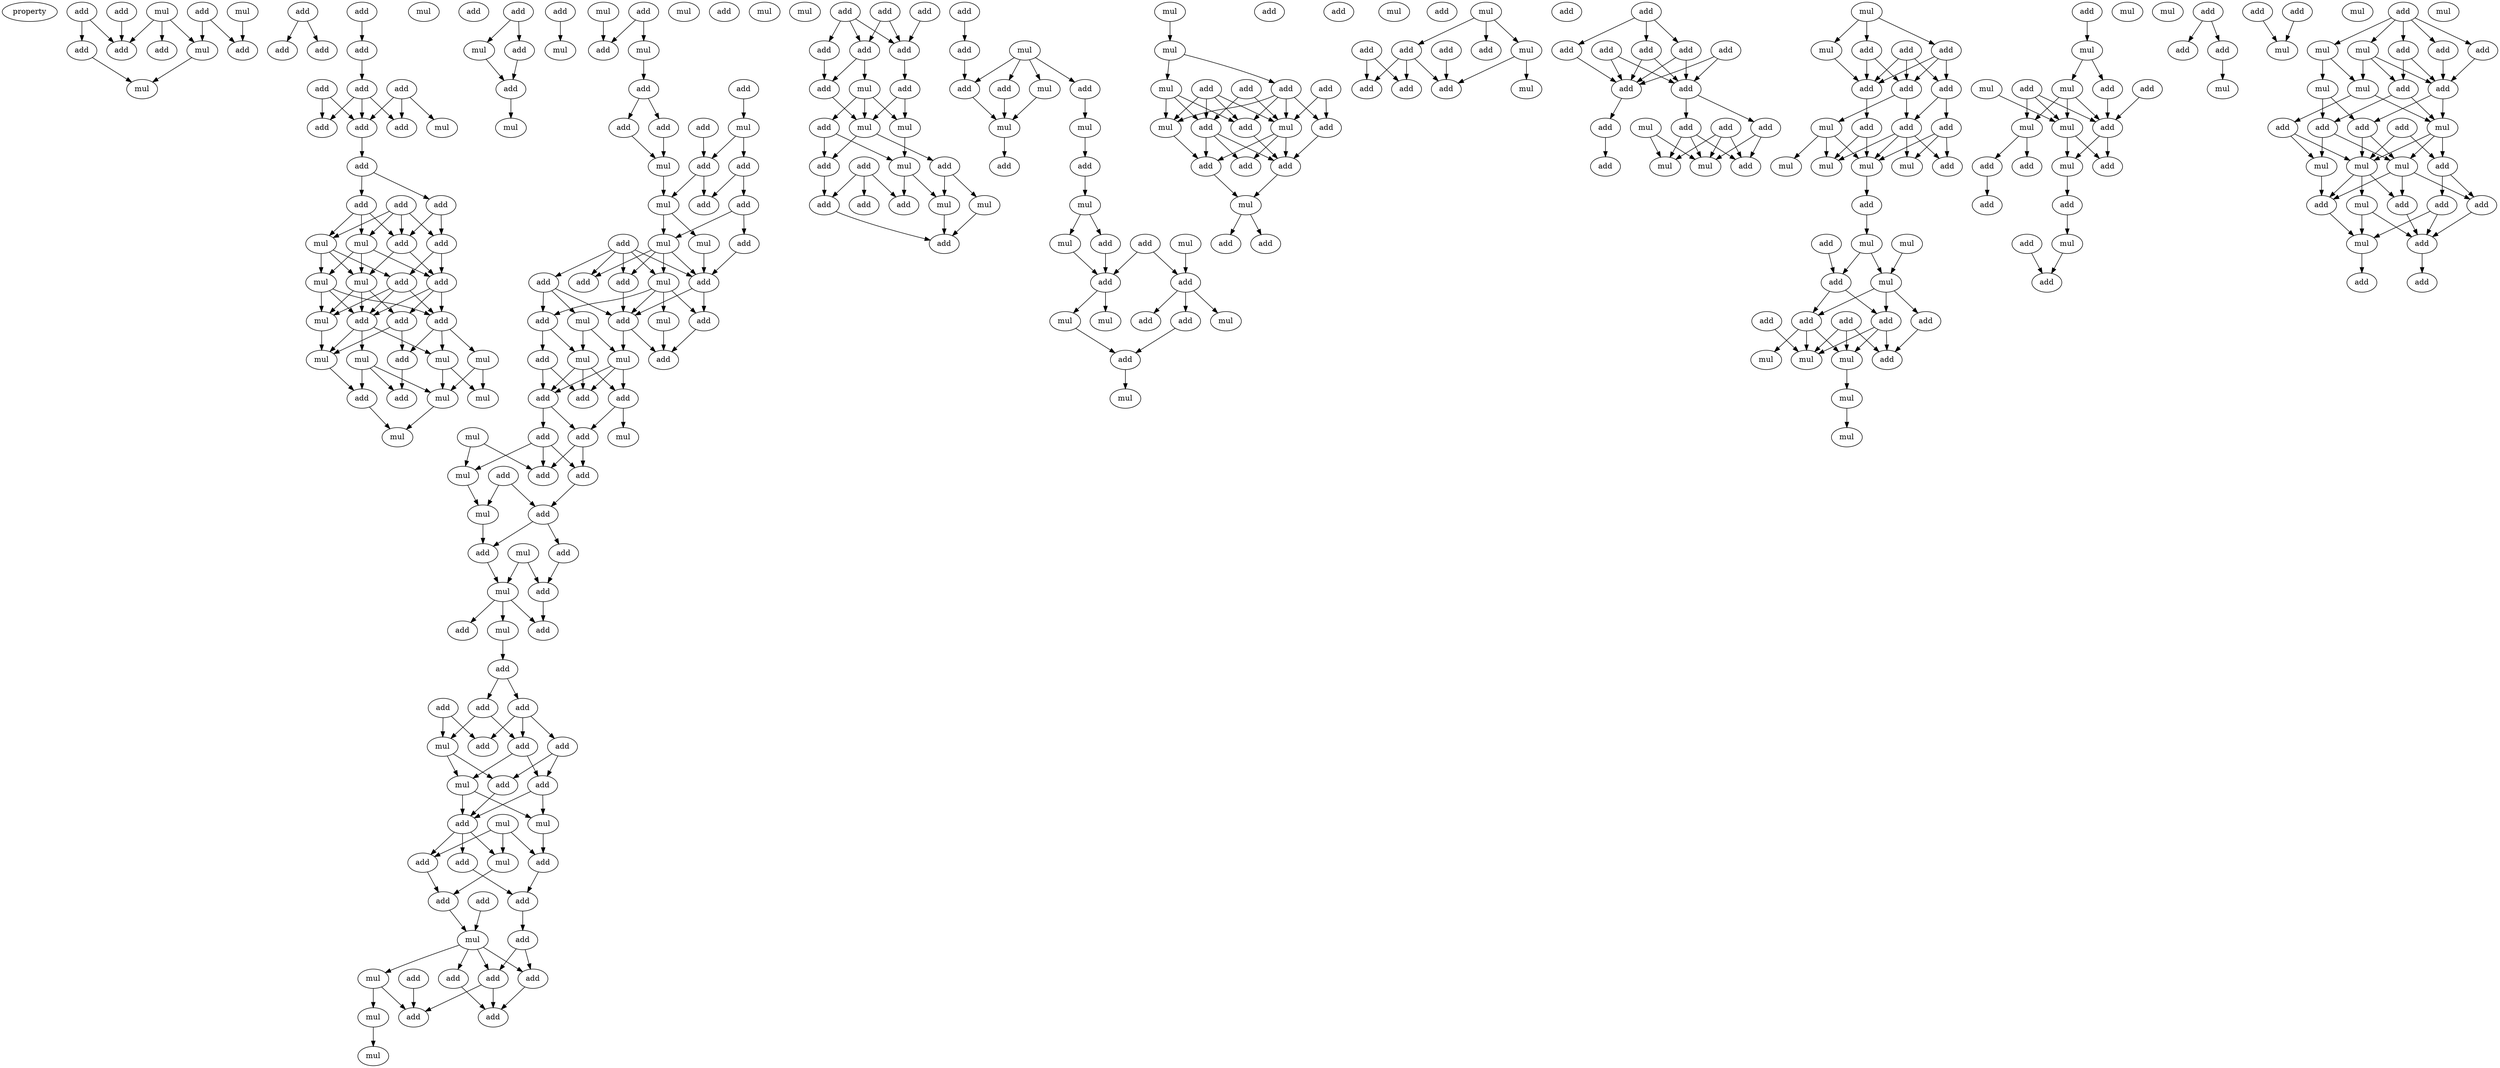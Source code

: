 digraph {
    node [fontcolor=black]
    property [mul=2,lf=1.8]
    0 [ label = add ];
    1 [ label = add ];
    2 [ label = add ];
    3 [ label = mul ];
    4 [ label = mul ];
    5 [ label = add ];
    6 [ label = mul ];
    7 [ label = add ];
    8 [ label = add ];
    9 [ label = add ];
    10 [ label = add ];
    11 [ label = mul ];
    12 [ label = add ];
    13 [ label = mul ];
    14 [ label = add ];
    15 [ label = add ];
    16 [ label = add ];
    17 [ label = add ];
    18 [ label = add ];
    19 [ label = add ];
    20 [ label = add ];
    21 [ label = add ];
    22 [ label = add ];
    23 [ label = mul ];
    24 [ label = add ];
    25 [ label = add ];
    26 [ label = add ];
    27 [ label = add ];
    28 [ label = add ];
    29 [ label = add ];
    30 [ label = mul ];
    31 [ label = mul ];
    32 [ label = add ];
    33 [ label = add ];
    34 [ label = add ];
    35 [ label = mul ];
    36 [ label = mul ];
    37 [ label = mul ];
    38 [ label = add ];
    39 [ label = add ];
    40 [ label = add ];
    41 [ label = add ];
    42 [ label = mul ];
    43 [ label = mul ];
    44 [ label = mul ];
    45 [ label = mul ];
    46 [ label = mul ];
    47 [ label = add ];
    48 [ label = mul ];
    49 [ label = add ];
    50 [ label = mul ];
    51 [ label = add ];
    52 [ label = add ];
    53 [ label = mul ];
    54 [ label = add ];
    55 [ label = add ];
    56 [ label = mul ];
    57 [ label = mul ];
    58 [ label = add ];
    59 [ label = mul ];
    60 [ label = mul ];
    61 [ label = add ];
    62 [ label = mul ];
    63 [ label = add ];
    64 [ label = add ];
    65 [ label = add ];
    66 [ label = add ];
    67 [ label = add ];
    68 [ label = mul ];
    69 [ label = add ];
    70 [ label = mul ];
    71 [ label = add ];
    72 [ label = add ];
    73 [ label = add ];
    74 [ label = add ];
    75 [ label = mul ];
    76 [ label = mul ];
    77 [ label = mul ];
    78 [ label = add ];
    79 [ label = add ];
    80 [ label = add ];
    81 [ label = add ];
    82 [ label = mul ];
    83 [ label = add ];
    84 [ label = add ];
    85 [ label = mul ];
    86 [ label = mul ];
    87 [ label = add ];
    88 [ label = add ];
    89 [ label = add ];
    90 [ label = mul ];
    91 [ label = add ];
    92 [ label = mul ];
    93 [ label = add ];
    94 [ label = add ];
    95 [ label = add ];
    96 [ label = add ];
    97 [ label = add ];
    98 [ label = mul ];
    99 [ label = add ];
    100 [ label = mul ];
    101 [ label = mul ];
    102 [ label = add ];
    103 [ label = add ];
    104 [ label = add ];
    105 [ label = mul ];
    106 [ label = add ];
    107 [ label = add ];
    108 [ label = mul ];
    109 [ label = add ];
    110 [ label = add ];
    111 [ label = mul ];
    112 [ label = mul ];
    113 [ label = add ];
    114 [ label = add ];
    115 [ label = add ];
    116 [ label = add ];
    117 [ label = add ];
    118 [ label = add ];
    119 [ label = add ];
    120 [ label = mul ];
    121 [ label = add ];
    122 [ label = mul ];
    123 [ label = add ];
    124 [ label = mul ];
    125 [ label = add ];
    126 [ label = add ];
    127 [ label = mul ];
    128 [ label = add ];
    129 [ label = mul ];
    130 [ label = mul ];
    131 [ label = add ];
    132 [ label = add ];
    133 [ label = add ];
    134 [ label = add ];
    135 [ label = add ];
    136 [ label = add ];
    137 [ label = add ];
    138 [ label = mul ];
    139 [ label = add ];
    140 [ label = add ];
    141 [ label = add ];
    142 [ label = add ];
    143 [ label = mul ];
    144 [ label = add ];
    145 [ label = add ];
    146 [ label = mul ];
    147 [ label = mul ];
    148 [ label = mul ];
    149 [ label = add ];
    150 [ label = add ];
    151 [ label = add ];
    152 [ label = add ];
    153 [ label = add ];
    154 [ label = add ];
    155 [ label = add ];
    156 [ label = add ];
    157 [ label = mul ];
    158 [ label = add ];
    159 [ label = mul ];
    160 [ label = mul ];
    161 [ label = add ];
    162 [ label = add ];
    163 [ label = add ];
    164 [ label = mul ];
    165 [ label = mul ];
    166 [ label = add ];
    167 [ label = add ];
    168 [ label = mul ];
    169 [ label = add ];
    170 [ label = add ];
    171 [ label = add ];
    172 [ label = add ];
    173 [ label = mul ];
    174 [ label = add ];
    175 [ label = add ];
    176 [ label = mul ];
    177 [ label = add ];
    178 [ label = mul ];
    179 [ label = mul ];
    180 [ label = add ];
    181 [ label = add ];
    182 [ label = mul ];
    183 [ label = mul ];
    184 [ label = add ];
    185 [ label = mul ];
    186 [ label = add ];
    187 [ label = add ];
    188 [ label = add ];
    189 [ label = add ];
    190 [ label = add ];
    191 [ label = mul ];
    192 [ label = mul ];
    193 [ label = mul ];
    194 [ label = add ];
    195 [ label = mul ];
    196 [ label = mul ];
    197 [ label = add ];
    198 [ label = mul ];
    199 [ label = add ];
    200 [ label = add ];
    201 [ label = add ];
    202 [ label = add ];
    203 [ label = mul ];
    204 [ label = mul ];
    205 [ label = add ];
    206 [ label = mul ];
    207 [ label = add ];
    208 [ label = add ];
    209 [ label = add ];
    210 [ label = add ];
    211 [ label = add ];
    212 [ label = mul ];
    213 [ label = add ];
    214 [ label = add ];
    215 [ label = add ];
    216 [ label = mul ];
    217 [ label = add ];
    218 [ label = mul ];
    219 [ label = add ];
    220 [ label = add ];
    221 [ label = add ];
    222 [ label = add ];
    223 [ label = mul ];
    224 [ label = add ];
    225 [ label = add ];
    226 [ label = add ];
    227 [ label = mul ];
    228 [ label = add ];
    229 [ label = add ];
    230 [ label = add ];
    231 [ label = add ];
    232 [ label = add ];
    233 [ label = add ];
    234 [ label = add ];
    235 [ label = add ];
    236 [ label = add ];
    237 [ label = add ];
    238 [ label = add ];
    239 [ label = add ];
    240 [ label = add ];
    241 [ label = mul ];
    242 [ label = add ];
    243 [ label = mul ];
    244 [ label = add ];
    245 [ label = mul ];
    246 [ label = mul ];
    247 [ label = add ];
    248 [ label = mul ];
    249 [ label = add ];
    250 [ label = add ];
    251 [ label = add ];
    252 [ label = add ];
    253 [ label = add ];
    254 [ label = mul ];
    255 [ label = add ];
    256 [ label = add ];
    257 [ label = add ];
    258 [ label = mul ];
    259 [ label = add ];
    260 [ label = mul ];
    261 [ label = mul ];
    262 [ label = mul ];
    263 [ label = add ];
    264 [ label = add ];
    265 [ label = mul ];
    266 [ label = mul ];
    267 [ label = add ];
    268 [ label = mul ];
    269 [ label = add ];
    270 [ label = add ];
    271 [ label = add ];
    272 [ label = add ];
    273 [ label = add ];
    274 [ label = mul ];
    275 [ label = add ];
    276 [ label = mul ];
    277 [ label = mul ];
    278 [ label = mul ];
    279 [ label = mul ];
    280 [ label = add ];
    281 [ label = mul ];
    282 [ label = mul ];
    283 [ label = add ];
    284 [ label = add ];
    285 [ label = add ];
    286 [ label = mul ];
    287 [ label = mul ];
    288 [ label = mul ];
    289 [ label = add ];
    290 [ label = add ];
    291 [ label = add ];
    292 [ label = mul ];
    293 [ label = add ];
    294 [ label = add ];
    295 [ label = add ];
    296 [ label = add ];
    297 [ label = mul ];
    298 [ label = mul ];
    299 [ label = add ];
    300 [ label = mul ];
    301 [ label = add ];
    302 [ label = add ];
    303 [ label = add ];
    304 [ label = mul ];
    305 [ label = add ];
    306 [ label = add ];
    307 [ label = mul ];
    308 [ label = mul ];
    309 [ label = add ];
    310 [ label = mul ];
    311 [ label = add ];
    312 [ label = add ];
    313 [ label = add ];
    314 [ label = mul ];
    315 [ label = mul ];
    316 [ label = add ];
    317 [ label = mul ];
    318 [ label = add ];
    319 [ label = add ];
    320 [ label = add ];
    321 [ label = mul ];
    322 [ label = add ];
    323 [ label = add ];
    324 [ label = add ];
    325 [ label = mul ];
    326 [ label = mul ];
    327 [ label = mul ];
    328 [ label = mul ];
    329 [ label = add ];
    330 [ label = add ];
    331 [ label = add ];
    332 [ label = add ];
    333 [ label = add ];
    334 [ label = mul ];
    335 [ label = add ];
    336 [ label = mul ];
    337 [ label = add ];
    0 -> 7 [ name = 0 ];
    1 -> 5 [ name = 1 ];
    1 -> 7 [ name = 2 ];
    2 -> 6 [ name = 3 ];
    2 -> 9 [ name = 4 ];
    3 -> 9 [ name = 5 ];
    4 -> 6 [ name = 6 ];
    4 -> 7 [ name = 7 ];
    4 -> 8 [ name = 8 ];
    5 -> 11 [ name = 9 ];
    6 -> 11 [ name = 10 ];
    10 -> 14 [ name = 11 ];
    10 -> 15 [ name = 12 ];
    12 -> 16 [ name = 13 ];
    16 -> 18 [ name = 14 ];
    17 -> 20 [ name = 15 ];
    17 -> 24 [ name = 16 ];
    18 -> 20 [ name = 17 ];
    18 -> 21 [ name = 18 ];
    18 -> 24 [ name = 19 ];
    19 -> 21 [ name = 20 ];
    19 -> 23 [ name = 21 ];
    19 -> 24 [ name = 22 ];
    24 -> 25 [ name = 23 ];
    25 -> 27 [ name = 24 ];
    25 -> 28 [ name = 25 ];
    26 -> 29 [ name = 26 ];
    26 -> 30 [ name = 27 ];
    26 -> 31 [ name = 28 ];
    26 -> 32 [ name = 29 ];
    27 -> 29 [ name = 30 ];
    27 -> 30 [ name = 31 ];
    27 -> 31 [ name = 32 ];
    28 -> 29 [ name = 33 ];
    28 -> 32 [ name = 34 ];
    29 -> 33 [ name = 35 ];
    29 -> 35 [ name = 36 ];
    30 -> 34 [ name = 37 ];
    30 -> 35 [ name = 38 ];
    30 -> 36 [ name = 39 ];
    31 -> 33 [ name = 40 ];
    31 -> 35 [ name = 41 ];
    31 -> 36 [ name = 42 ];
    32 -> 33 [ name = 43 ];
    32 -> 34 [ name = 44 ];
    33 -> 38 [ name = 45 ];
    33 -> 39 [ name = 46 ];
    33 -> 40 [ name = 47 ];
    34 -> 37 [ name = 48 ];
    34 -> 38 [ name = 49 ];
    34 -> 39 [ name = 50 ];
    35 -> 37 [ name = 51 ];
    35 -> 39 [ name = 52 ];
    35 -> 40 [ name = 53 ];
    36 -> 37 [ name = 54 ];
    36 -> 38 [ name = 55 ];
    36 -> 39 [ name = 56 ];
    37 -> 45 [ name = 57 ];
    38 -> 41 [ name = 58 ];
    38 -> 43 [ name = 59 ];
    38 -> 44 [ name = 60 ];
    39 -> 42 [ name = 61 ];
    39 -> 43 [ name = 62 ];
    39 -> 45 [ name = 63 ];
    40 -> 41 [ name = 64 ];
    40 -> 45 [ name = 65 ];
    41 -> 49 [ name = 66 ];
    42 -> 46 [ name = 67 ];
    42 -> 47 [ name = 68 ];
    42 -> 49 [ name = 69 ];
    43 -> 46 [ name = 70 ];
    43 -> 48 [ name = 71 ];
    44 -> 46 [ name = 72 ];
    44 -> 48 [ name = 73 ];
    45 -> 47 [ name = 74 ];
    46 -> 50 [ name = 75 ];
    47 -> 50 [ name = 76 ];
    51 -> 53 [ name = 77 ];
    51 -> 54 [ name = 78 ];
    52 -> 56 [ name = 79 ];
    53 -> 55 [ name = 80 ];
    54 -> 55 [ name = 81 ];
    55 -> 57 [ name = 82 ];
    58 -> 61 [ name = 83 ];
    58 -> 62 [ name = 84 ];
    60 -> 61 [ name = 85 ];
    62 -> 63 [ name = 86 ];
    63 -> 66 [ name = 87 ];
    63 -> 67 [ name = 88 ];
    64 -> 68 [ name = 89 ];
    66 -> 70 [ name = 90 ];
    67 -> 70 [ name = 91 ];
    68 -> 71 [ name = 92 ];
    68 -> 72 [ name = 93 ];
    69 -> 71 [ name = 94 ];
    70 -> 75 [ name = 95 ];
    71 -> 73 [ name = 96 ];
    71 -> 75 [ name = 97 ];
    72 -> 73 [ name = 98 ];
    72 -> 74 [ name = 99 ];
    74 -> 77 [ name = 100 ];
    74 -> 78 [ name = 101 ];
    75 -> 76 [ name = 102 ];
    75 -> 77 [ name = 103 ];
    76 -> 80 [ name = 104 ];
    77 -> 80 [ name = 105 ];
    77 -> 81 [ name = 106 ];
    77 -> 82 [ name = 107 ];
    77 -> 83 [ name = 108 ];
    78 -> 80 [ name = 109 ];
    79 -> 80 [ name = 110 ];
    79 -> 81 [ name = 111 ];
    79 -> 82 [ name = 112 ];
    79 -> 83 [ name = 113 ];
    79 -> 84 [ name = 114 ];
    80 -> 87 [ name = 115 ];
    80 -> 88 [ name = 116 ];
    82 -> 86 [ name = 117 ];
    82 -> 87 [ name = 118 ];
    82 -> 88 [ name = 119 ];
    82 -> 89 [ name = 120 ];
    83 -> 88 [ name = 121 ];
    84 -> 85 [ name = 122 ];
    84 -> 88 [ name = 123 ];
    84 -> 89 [ name = 124 ];
    85 -> 90 [ name = 125 ];
    85 -> 92 [ name = 126 ];
    86 -> 91 [ name = 127 ];
    87 -> 91 [ name = 128 ];
    88 -> 91 [ name = 129 ];
    88 -> 92 [ name = 130 ];
    89 -> 90 [ name = 131 ];
    89 -> 93 [ name = 132 ];
    90 -> 94 [ name = 133 ];
    90 -> 95 [ name = 134 ];
    90 -> 96 [ name = 135 ];
    92 -> 94 [ name = 136 ];
    92 -> 95 [ name = 137 ];
    92 -> 96 [ name = 138 ];
    93 -> 94 [ name = 139 ];
    93 -> 95 [ name = 140 ];
    94 -> 97 [ name = 141 ];
    94 -> 99 [ name = 142 ];
    96 -> 99 [ name = 143 ];
    96 -> 100 [ name = 144 ];
    97 -> 101 [ name = 145 ];
    97 -> 103 [ name = 146 ];
    97 -> 104 [ name = 147 ];
    98 -> 101 [ name = 148 ];
    98 -> 103 [ name = 149 ];
    99 -> 103 [ name = 150 ];
    99 -> 104 [ name = 151 ];
    101 -> 105 [ name = 152 ];
    102 -> 105 [ name = 153 ];
    102 -> 106 [ name = 154 ];
    104 -> 106 [ name = 155 ];
    105 -> 107 [ name = 156 ];
    106 -> 107 [ name = 157 ];
    106 -> 109 [ name = 158 ];
    107 -> 111 [ name = 159 ];
    108 -> 110 [ name = 160 ];
    108 -> 111 [ name = 161 ];
    109 -> 110 [ name = 162 ];
    110 -> 114 [ name = 163 ];
    111 -> 112 [ name = 164 ];
    111 -> 113 [ name = 165 ];
    111 -> 114 [ name = 166 ];
    112 -> 115 [ name = 167 ];
    115 -> 116 [ name = 168 ];
    115 -> 117 [ name = 169 ];
    116 -> 119 [ name = 170 ];
    116 -> 121 [ name = 171 ];
    116 -> 123 [ name = 172 ];
    117 -> 121 [ name = 173 ];
    117 -> 122 [ name = 174 ];
    118 -> 122 [ name = 175 ];
    118 -> 123 [ name = 176 ];
    119 -> 125 [ name = 177 ];
    119 -> 126 [ name = 178 ];
    121 -> 124 [ name = 179 ];
    121 -> 126 [ name = 180 ];
    122 -> 124 [ name = 181 ];
    122 -> 125 [ name = 182 ];
    124 -> 128 [ name = 183 ];
    124 -> 129 [ name = 184 ];
    125 -> 128 [ name = 185 ];
    126 -> 128 [ name = 186 ];
    126 -> 129 [ name = 187 ];
    127 -> 130 [ name = 188 ];
    127 -> 131 [ name = 189 ];
    127 -> 132 [ name = 190 ];
    128 -> 130 [ name = 191 ];
    128 -> 131 [ name = 192 ];
    128 -> 133 [ name = 193 ];
    129 -> 132 [ name = 194 ];
    130 -> 136 [ name = 195 ];
    131 -> 136 [ name = 196 ];
    132 -> 135 [ name = 197 ];
    133 -> 135 [ name = 198 ];
    134 -> 138 [ name = 199 ];
    135 -> 137 [ name = 200 ];
    136 -> 138 [ name = 201 ];
    137 -> 139 [ name = 202 ];
    137 -> 140 [ name = 203 ];
    138 -> 139 [ name = 204 ];
    138 -> 140 [ name = 205 ];
    138 -> 141 [ name = 206 ];
    138 -> 143 [ name = 207 ];
    139 -> 144 [ name = 208 ];
    139 -> 145 [ name = 209 ];
    140 -> 145 [ name = 210 ];
    141 -> 145 [ name = 211 ];
    142 -> 144 [ name = 212 ];
    143 -> 144 [ name = 213 ];
    143 -> 147 [ name = 214 ];
    147 -> 148 [ name = 215 ];
    149 -> 154 [ name = 216 ];
    150 -> 152 [ name = 217 ];
    150 -> 154 [ name = 218 ];
    151 -> 152 [ name = 219 ];
    151 -> 153 [ name = 220 ];
    151 -> 154 [ name = 221 ];
    152 -> 156 [ name = 222 ];
    152 -> 157 [ name = 223 ];
    153 -> 156 [ name = 224 ];
    154 -> 155 [ name = 225 ];
    155 -> 159 [ name = 226 ];
    155 -> 160 [ name = 227 ];
    156 -> 160 [ name = 228 ];
    157 -> 158 [ name = 229 ];
    157 -> 159 [ name = 230 ];
    157 -> 160 [ name = 231 ];
    158 -> 163 [ name = 232 ];
    158 -> 164 [ name = 233 ];
    159 -> 164 [ name = 234 ];
    160 -> 161 [ name = 235 ];
    160 -> 163 [ name = 236 ];
    161 -> 165 [ name = 237 ];
    161 -> 168 [ name = 238 ];
    162 -> 166 [ name = 239 ];
    162 -> 167 [ name = 240 ];
    162 -> 169 [ name = 241 ];
    163 -> 167 [ name = 242 ];
    164 -> 166 [ name = 243 ];
    164 -> 168 [ name = 244 ];
    165 -> 170 [ name = 245 ];
    167 -> 170 [ name = 246 ];
    168 -> 170 [ name = 247 ];
    171 -> 172 [ name = 248 ];
    172 -> 177 [ name = 249 ];
    173 -> 174 [ name = 250 ];
    173 -> 175 [ name = 251 ];
    173 -> 176 [ name = 252 ];
    173 -> 177 [ name = 253 ];
    174 -> 178 [ name = 254 ];
    175 -> 179 [ name = 255 ];
    176 -> 178 [ name = 256 ];
    177 -> 178 [ name = 257 ];
    178 -> 180 [ name = 258 ];
    179 -> 181 [ name = 259 ];
    181 -> 182 [ name = 260 ];
    182 -> 183 [ name = 261 ];
    182 -> 184 [ name = 262 ];
    183 -> 187 [ name = 263 ];
    184 -> 187 [ name = 264 ];
    185 -> 188 [ name = 265 ];
    186 -> 187 [ name = 266 ];
    186 -> 188 [ name = 267 ];
    187 -> 191 [ name = 268 ];
    187 -> 193 [ name = 269 ];
    188 -> 189 [ name = 270 ];
    188 -> 190 [ name = 271 ];
    188 -> 192 [ name = 272 ];
    190 -> 194 [ name = 273 ];
    191 -> 194 [ name = 274 ];
    194 -> 196 [ name = 275 ];
    195 -> 198 [ name = 276 ];
    198 -> 200 [ name = 277 ];
    198 -> 203 [ name = 278 ];
    199 -> 205 [ name = 279 ];
    199 -> 206 [ name = 280 ];
    200 -> 204 [ name = 281 ];
    200 -> 205 [ name = 282 ];
    200 -> 206 [ name = 283 ];
    200 -> 207 [ name = 284 ];
    201 -> 206 [ name = 285 ];
    201 -> 208 [ name = 286 ];
    202 -> 204 [ name = 287 ];
    202 -> 206 [ name = 288 ];
    202 -> 207 [ name = 289 ];
    202 -> 208 [ name = 290 ];
    203 -> 204 [ name = 291 ];
    203 -> 207 [ name = 292 ];
    203 -> 208 [ name = 293 ];
    204 -> 209 [ name = 294 ];
    205 -> 211 [ name = 295 ];
    206 -> 209 [ name = 296 ];
    206 -> 210 [ name = 297 ];
    206 -> 211 [ name = 298 ];
    207 -> 211 [ name = 299 ];
    208 -> 209 [ name = 300 ];
    208 -> 210 [ name = 301 ];
    208 -> 211 [ name = 302 ];
    209 -> 212 [ name = 303 ];
    211 -> 212 [ name = 304 ];
    212 -> 214 [ name = 305 ];
    212 -> 215 [ name = 306 ];
    218 -> 220 [ name = 307 ];
    218 -> 222 [ name = 308 ];
    218 -> 223 [ name = 309 ];
    219 -> 225 [ name = 310 ];
    220 -> 224 [ name = 311 ];
    220 -> 225 [ name = 312 ];
    220 -> 226 [ name = 313 ];
    221 -> 224 [ name = 314 ];
    221 -> 226 [ name = 315 ];
    223 -> 225 [ name = 316 ];
    223 -> 227 [ name = 317 ];
    229 -> 231 [ name = 318 ];
    229 -> 233 [ name = 319 ];
    229 -> 234 [ name = 320 ];
    230 -> 235 [ name = 321 ];
    230 -> 236 [ name = 322 ];
    231 -> 235 [ name = 323 ];
    231 -> 236 [ name = 324 ];
    232 -> 235 [ name = 325 ];
    232 -> 236 [ name = 326 ];
    233 -> 236 [ name = 327 ];
    234 -> 235 [ name = 328 ];
    234 -> 236 [ name = 329 ];
    235 -> 238 [ name = 330 ];
    235 -> 240 [ name = 331 ];
    236 -> 237 [ name = 332 ];
    237 -> 244 [ name = 333 ];
    238 -> 242 [ name = 334 ];
    238 -> 243 [ name = 335 ];
    238 -> 245 [ name = 336 ];
    239 -> 242 [ name = 337 ];
    239 -> 243 [ name = 338 ];
    239 -> 245 [ name = 339 ];
    240 -> 242 [ name = 340 ];
    240 -> 245 [ name = 341 ];
    241 -> 243 [ name = 342 ];
    241 -> 245 [ name = 343 ];
    246 -> 248 [ name = 344 ];
    246 -> 249 [ name = 345 ];
    246 -> 250 [ name = 346 ];
    247 -> 251 [ name = 347 ];
    247 -> 252 [ name = 348 ];
    247 -> 253 [ name = 349 ];
    248 -> 253 [ name = 350 ];
    249 -> 251 [ name = 351 ];
    249 -> 252 [ name = 352 ];
    249 -> 253 [ name = 353 ];
    250 -> 252 [ name = 354 ];
    250 -> 253 [ name = 355 ];
    251 -> 256 [ name = 356 ];
    251 -> 257 [ name = 357 ];
    252 -> 254 [ name = 358 ];
    252 -> 257 [ name = 359 ];
    253 -> 255 [ name = 360 ];
    254 -> 258 [ name = 361 ];
    254 -> 261 [ name = 362 ];
    254 -> 262 [ name = 363 ];
    255 -> 258 [ name = 364 ];
    255 -> 261 [ name = 365 ];
    256 -> 258 [ name = 366 ];
    256 -> 259 [ name = 367 ];
    256 -> 260 [ name = 368 ];
    257 -> 258 [ name = 369 ];
    257 -> 259 [ name = 370 ];
    257 -> 260 [ name = 371 ];
    257 -> 261 [ name = 372 ];
    258 -> 263 [ name = 373 ];
    263 -> 266 [ name = 374 ];
    264 -> 267 [ name = 375 ];
    265 -> 268 [ name = 376 ];
    266 -> 267 [ name = 377 ];
    266 -> 268 [ name = 378 ];
    267 -> 270 [ name = 379 ];
    267 -> 271 [ name = 380 ];
    268 -> 270 [ name = 381 ];
    268 -> 271 [ name = 382 ];
    268 -> 273 [ name = 383 ];
    269 -> 277 [ name = 384 ];
    270 -> 275 [ name = 385 ];
    270 -> 276 [ name = 386 ];
    270 -> 277 [ name = 387 ];
    271 -> 274 [ name = 388 ];
    271 -> 276 [ name = 389 ];
    271 -> 277 [ name = 390 ];
    272 -> 275 [ name = 391 ];
    272 -> 276 [ name = 392 ];
    272 -> 277 [ name = 393 ];
    273 -> 275 [ name = 394 ];
    276 -> 278 [ name = 395 ];
    278 -> 279 [ name = 396 ];
    280 -> 281 [ name = 397 ];
    281 -> 284 [ name = 398 ];
    281 -> 286 [ name = 399 ];
    282 -> 287 [ name = 400 ];
    283 -> 287 [ name = 401 ];
    283 -> 288 [ name = 402 ];
    283 -> 289 [ name = 403 ];
    284 -> 289 [ name = 404 ];
    285 -> 289 [ name = 405 ];
    286 -> 287 [ name = 406 ];
    286 -> 288 [ name = 407 ];
    286 -> 289 [ name = 408 ];
    287 -> 292 [ name = 409 ];
    287 -> 293 [ name = 410 ];
    288 -> 290 [ name = 411 ];
    288 -> 291 [ name = 412 ];
    289 -> 292 [ name = 413 ];
    289 -> 293 [ name = 414 ];
    290 -> 295 [ name = 415 ];
    292 -> 294 [ name = 416 ];
    294 -> 298 [ name = 417 ];
    296 -> 299 [ name = 418 ];
    298 -> 299 [ name = 419 ];
    301 -> 303 [ name = 420 ];
    301 -> 305 [ name = 421 ];
    302 -> 307 [ name = 422 ];
    305 -> 308 [ name = 423 ];
    306 -> 307 [ name = 424 ];
    309 -> 310 [ name = 425 ];
    309 -> 311 [ name = 426 ];
    309 -> 312 [ name = 427 ];
    309 -> 313 [ name = 428 ];
    309 -> 314 [ name = 429 ];
    310 -> 316 [ name = 430 ];
    310 -> 317 [ name = 431 ];
    310 -> 318 [ name = 432 ];
    311 -> 318 [ name = 433 ];
    312 -> 318 [ name = 434 ];
    313 -> 316 [ name = 435 ];
    313 -> 318 [ name = 436 ];
    314 -> 315 [ name = 437 ];
    314 -> 317 [ name = 438 ];
    315 -> 320 [ name = 439 ];
    315 -> 323 [ name = 440 ];
    316 -> 321 [ name = 441 ];
    316 -> 323 [ name = 442 ];
    317 -> 319 [ name = 443 ];
    317 -> 321 [ name = 444 ];
    318 -> 320 [ name = 445 ];
    318 -> 321 [ name = 446 ];
    319 -> 325 [ name = 447 ];
    319 -> 327 [ name = 448 ];
    320 -> 325 [ name = 449 ];
    320 -> 326 [ name = 450 ];
    321 -> 324 [ name = 451 ];
    321 -> 325 [ name = 452 ];
    321 -> 326 [ name = 453 ];
    322 -> 324 [ name = 454 ];
    322 -> 325 [ name = 455 ];
    323 -> 326 [ name = 456 ];
    323 -> 327 [ name = 457 ];
    324 -> 329 [ name = 458 ];
    324 -> 330 [ name = 459 ];
    325 -> 328 [ name = 460 ];
    325 -> 331 [ name = 461 ];
    325 -> 332 [ name = 462 ];
    326 -> 330 [ name = 463 ];
    326 -> 331 [ name = 464 ];
    326 -> 332 [ name = 465 ];
    327 -> 331 [ name = 466 ];
    328 -> 333 [ name = 467 ];
    328 -> 334 [ name = 468 ];
    329 -> 333 [ name = 469 ];
    329 -> 334 [ name = 470 ];
    330 -> 333 [ name = 471 ];
    331 -> 334 [ name = 472 ];
    332 -> 333 [ name = 473 ];
    333 -> 337 [ name = 474 ];
    334 -> 335 [ name = 475 ];
}

